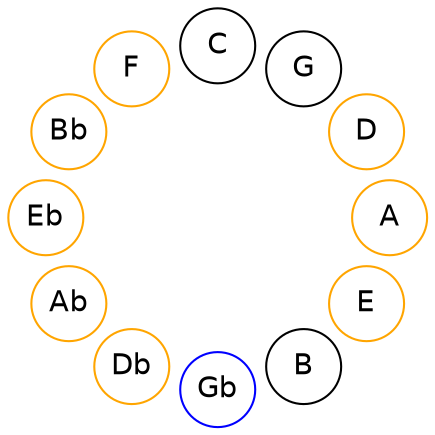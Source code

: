 
graph {

layout = circo;
mindist = .1

node [shape = circle, fontname = Helvetica, margin = 0]
edge [style=invis]

subgraph 1 {
	E -- B -- Gb -- Db -- Ab -- Eb -- Bb -- F -- C -- G -- D -- A -- E
}

E [color=orange];
Gb [color=blue];
Db [color=orange];
Ab [color=orange];
Eb [color=orange];
Bb [color=orange];
F [color=orange];
D [color=orange];
A [color=orange];
}
